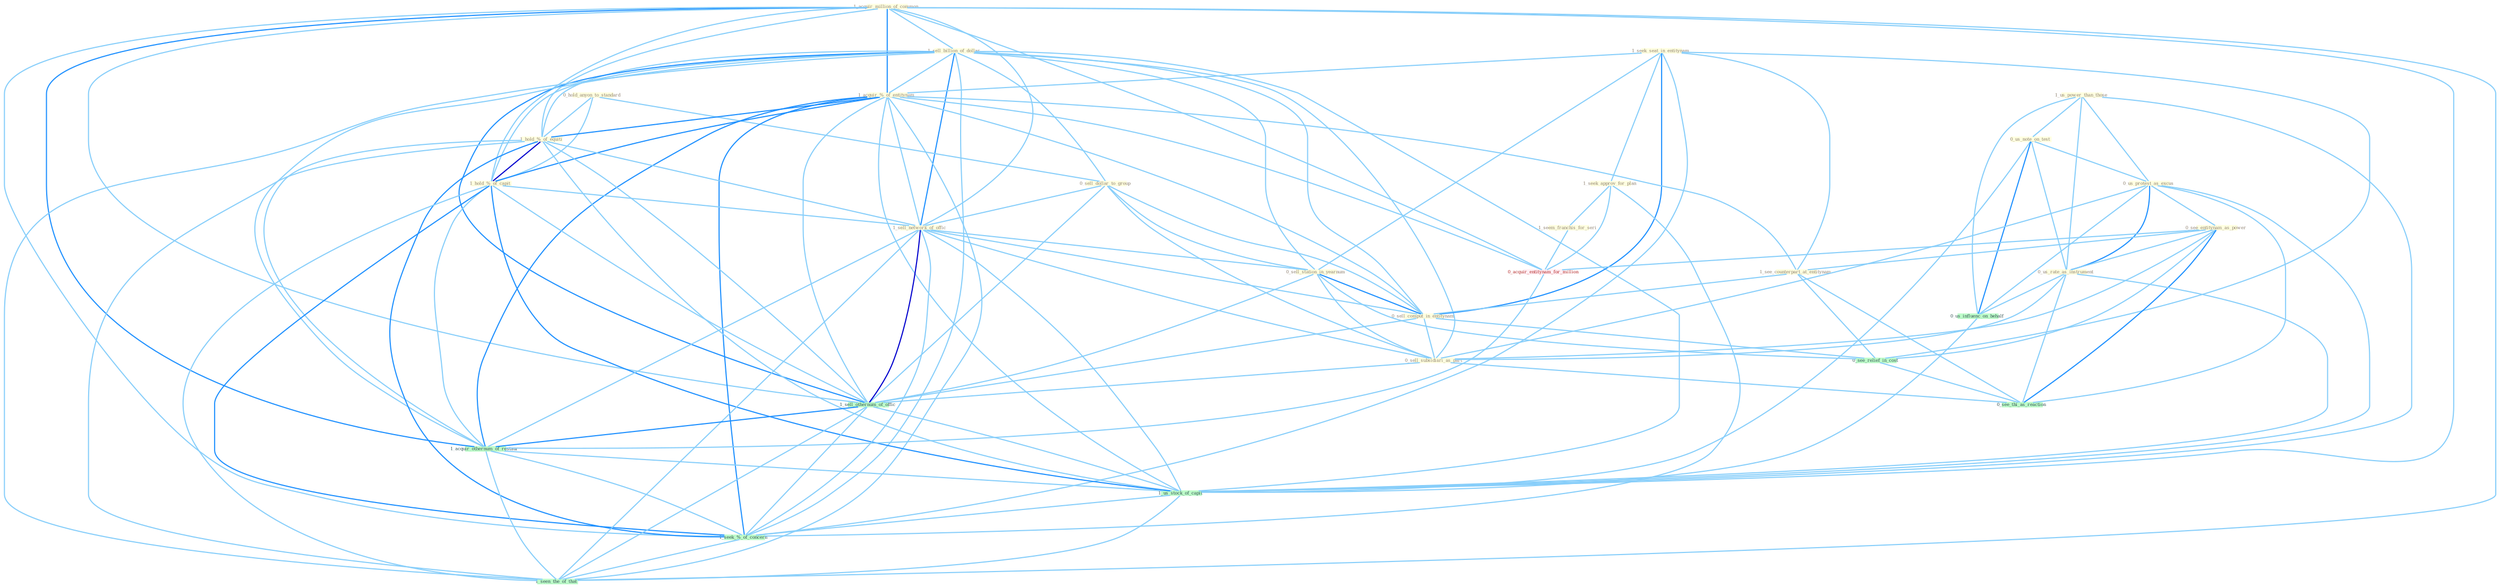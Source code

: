Graph G{ 
    node
    [shape=polygon,style=filled,width=.5,height=.06,color="#BDFCC9",fixedsize=true,fontsize=4,
    fontcolor="#2f4f4f"];
    {node
    [color="#ffffe0", fontcolor="#8b7d6b"] "1_acquir_million_of_common " "1_sell_billion_of_dollar " "1_seek_seat_in_entitynam " "0_hold_anyon_to_standard " "1_acquir_%_of_entitynam " "1_seek_approv_for_plan " "0_sell_dollar_to_group " "1_us_power_than_those " "0_us_note_on_test " "0_us_protest_as_excus " "0_see_entitynam_as_power " "1_hold_%_of_equiti " "1_see_counterpart_at_entitynam " "1_hold_%_of_capit " "0_us_rate_as_instrument " "1_sell_network_of_offic " "0_sell_station_in_yearnum " "0_sell_comput_in_entitynam " "1_seem_franchis_for_seri " "0_sell_subsidiari_as_part "}
{node [color="#fff0f5", fontcolor="#b22222"] "0_acquir_entitynam_for_million "}
edge [color="#B0E2FF"];

	"1_acquir_million_of_common " -- "1_sell_billion_of_dollar " [w="1", color="#87cefa" ];
	"1_acquir_million_of_common " -- "1_acquir_%_of_entitynam " [w="2", color="#1e90ff" , len=0.8];
	"1_acquir_million_of_common " -- "1_hold_%_of_equiti " [w="1", color="#87cefa" ];
	"1_acquir_million_of_common " -- "1_hold_%_of_capit " [w="1", color="#87cefa" ];
	"1_acquir_million_of_common " -- "1_sell_network_of_offic " [w="1", color="#87cefa" ];
	"1_acquir_million_of_common " -- "0_acquir_entitynam_for_million " [w="1", color="#87cefa" ];
	"1_acquir_million_of_common " -- "1_sell_othernum_of_offic " [w="1", color="#87cefa" ];
	"1_acquir_million_of_common " -- "1_acquir_othernum_of_restaur " [w="2", color="#1e90ff" , len=0.8];
	"1_acquir_million_of_common " -- "1_us_stock_of_capit " [w="1", color="#87cefa" ];
	"1_acquir_million_of_common " -- "1_seek_%_of_concern " [w="1", color="#87cefa" ];
	"1_acquir_million_of_common " -- "1_seen_the_of_that " [w="1", color="#87cefa" ];
	"1_sell_billion_of_dollar " -- "1_acquir_%_of_entitynam " [w="1", color="#87cefa" ];
	"1_sell_billion_of_dollar " -- "0_sell_dollar_to_group " [w="1", color="#87cefa" ];
	"1_sell_billion_of_dollar " -- "1_hold_%_of_equiti " [w="1", color="#87cefa" ];
	"1_sell_billion_of_dollar " -- "1_hold_%_of_capit " [w="1", color="#87cefa" ];
	"1_sell_billion_of_dollar " -- "1_sell_network_of_offic " [w="2", color="#1e90ff" , len=0.8];
	"1_sell_billion_of_dollar " -- "0_sell_station_in_yearnum " [w="1", color="#87cefa" ];
	"1_sell_billion_of_dollar " -- "0_sell_comput_in_entitynam " [w="1", color="#87cefa" ];
	"1_sell_billion_of_dollar " -- "0_sell_subsidiari_as_part " [w="1", color="#87cefa" ];
	"1_sell_billion_of_dollar " -- "1_sell_othernum_of_offic " [w="2", color="#1e90ff" , len=0.8];
	"1_sell_billion_of_dollar " -- "1_acquir_othernum_of_restaur " [w="1", color="#87cefa" ];
	"1_sell_billion_of_dollar " -- "1_us_stock_of_capit " [w="1", color="#87cefa" ];
	"1_sell_billion_of_dollar " -- "1_seek_%_of_concern " [w="1", color="#87cefa" ];
	"1_sell_billion_of_dollar " -- "1_seen_the_of_that " [w="1", color="#87cefa" ];
	"1_seek_seat_in_entitynam " -- "1_acquir_%_of_entitynam " [w="1", color="#87cefa" ];
	"1_seek_seat_in_entitynam " -- "1_seek_approv_for_plan " [w="1", color="#87cefa" ];
	"1_seek_seat_in_entitynam " -- "1_see_counterpart_at_entitynam " [w="1", color="#87cefa" ];
	"1_seek_seat_in_entitynam " -- "0_sell_station_in_yearnum " [w="1", color="#87cefa" ];
	"1_seek_seat_in_entitynam " -- "0_sell_comput_in_entitynam " [w="2", color="#1e90ff" , len=0.8];
	"1_seek_seat_in_entitynam " -- "0_see_relief_in_cost " [w="1", color="#87cefa" ];
	"1_seek_seat_in_entitynam " -- "1_seek_%_of_concern " [w="1", color="#87cefa" ];
	"0_hold_anyon_to_standard " -- "0_sell_dollar_to_group " [w="1", color="#87cefa" ];
	"0_hold_anyon_to_standard " -- "1_hold_%_of_equiti " [w="1", color="#87cefa" ];
	"0_hold_anyon_to_standard " -- "1_hold_%_of_capit " [w="1", color="#87cefa" ];
	"1_acquir_%_of_entitynam " -- "1_hold_%_of_equiti " [w="2", color="#1e90ff" , len=0.8];
	"1_acquir_%_of_entitynam " -- "1_see_counterpart_at_entitynam " [w="1", color="#87cefa" ];
	"1_acquir_%_of_entitynam " -- "1_hold_%_of_capit " [w="2", color="#1e90ff" , len=0.8];
	"1_acquir_%_of_entitynam " -- "1_sell_network_of_offic " [w="1", color="#87cefa" ];
	"1_acquir_%_of_entitynam " -- "0_sell_comput_in_entitynam " [w="1", color="#87cefa" ];
	"1_acquir_%_of_entitynam " -- "0_acquir_entitynam_for_million " [w="1", color="#87cefa" ];
	"1_acquir_%_of_entitynam " -- "1_sell_othernum_of_offic " [w="1", color="#87cefa" ];
	"1_acquir_%_of_entitynam " -- "1_acquir_othernum_of_restaur " [w="2", color="#1e90ff" , len=0.8];
	"1_acquir_%_of_entitynam " -- "1_us_stock_of_capit " [w="1", color="#87cefa" ];
	"1_acquir_%_of_entitynam " -- "1_seek_%_of_concern " [w="2", color="#1e90ff" , len=0.8];
	"1_acquir_%_of_entitynam " -- "1_seen_the_of_that " [w="1", color="#87cefa" ];
	"1_seek_approv_for_plan " -- "1_seem_franchis_for_seri " [w="1", color="#87cefa" ];
	"1_seek_approv_for_plan " -- "0_acquir_entitynam_for_million " [w="1", color="#87cefa" ];
	"1_seek_approv_for_plan " -- "1_seek_%_of_concern " [w="1", color="#87cefa" ];
	"0_sell_dollar_to_group " -- "1_sell_network_of_offic " [w="1", color="#87cefa" ];
	"0_sell_dollar_to_group " -- "0_sell_station_in_yearnum " [w="1", color="#87cefa" ];
	"0_sell_dollar_to_group " -- "0_sell_comput_in_entitynam " [w="1", color="#87cefa" ];
	"0_sell_dollar_to_group " -- "0_sell_subsidiari_as_part " [w="1", color="#87cefa" ];
	"0_sell_dollar_to_group " -- "1_sell_othernum_of_offic " [w="1", color="#87cefa" ];
	"1_us_power_than_those " -- "0_us_note_on_test " [w="1", color="#87cefa" ];
	"1_us_power_than_those " -- "0_us_protest_as_excus " [w="1", color="#87cefa" ];
	"1_us_power_than_those " -- "0_us_rate_as_instrument " [w="1", color="#87cefa" ];
	"1_us_power_than_those " -- "0_us_influenc_on_behalf " [w="1", color="#87cefa" ];
	"1_us_power_than_those " -- "1_us_stock_of_capit " [w="1", color="#87cefa" ];
	"0_us_note_on_test " -- "0_us_protest_as_excus " [w="1", color="#87cefa" ];
	"0_us_note_on_test " -- "0_us_rate_as_instrument " [w="1", color="#87cefa" ];
	"0_us_note_on_test " -- "0_us_influenc_on_behalf " [w="2", color="#1e90ff" , len=0.8];
	"0_us_note_on_test " -- "1_us_stock_of_capit " [w="1", color="#87cefa" ];
	"0_us_protest_as_excus " -- "0_see_entitynam_as_power " [w="1", color="#87cefa" ];
	"0_us_protest_as_excus " -- "0_us_rate_as_instrument " [w="2", color="#1e90ff" , len=0.8];
	"0_us_protest_as_excus " -- "0_sell_subsidiari_as_part " [w="1", color="#87cefa" ];
	"0_us_protest_as_excus " -- "0_us_influenc_on_behalf " [w="1", color="#87cefa" ];
	"0_us_protest_as_excus " -- "0_see_thi_as_reaction " [w="1", color="#87cefa" ];
	"0_us_protest_as_excus " -- "1_us_stock_of_capit " [w="1", color="#87cefa" ];
	"0_see_entitynam_as_power " -- "1_see_counterpart_at_entitynam " [w="1", color="#87cefa" ];
	"0_see_entitynam_as_power " -- "0_us_rate_as_instrument " [w="1", color="#87cefa" ];
	"0_see_entitynam_as_power " -- "0_sell_subsidiari_as_part " [w="1", color="#87cefa" ];
	"0_see_entitynam_as_power " -- "0_acquir_entitynam_for_million " [w="1", color="#87cefa" ];
	"0_see_entitynam_as_power " -- "0_see_relief_in_cost " [w="1", color="#87cefa" ];
	"0_see_entitynam_as_power " -- "0_see_thi_as_reaction " [w="2", color="#1e90ff" , len=0.8];
	"1_hold_%_of_equiti " -- "1_hold_%_of_capit " [w="3", color="#0000cd" , len=0.6];
	"1_hold_%_of_equiti " -- "1_sell_network_of_offic " [w="1", color="#87cefa" ];
	"1_hold_%_of_equiti " -- "1_sell_othernum_of_offic " [w="1", color="#87cefa" ];
	"1_hold_%_of_equiti " -- "1_acquir_othernum_of_restaur " [w="1", color="#87cefa" ];
	"1_hold_%_of_equiti " -- "1_us_stock_of_capit " [w="1", color="#87cefa" ];
	"1_hold_%_of_equiti " -- "1_seek_%_of_concern " [w="2", color="#1e90ff" , len=0.8];
	"1_hold_%_of_equiti " -- "1_seen_the_of_that " [w="1", color="#87cefa" ];
	"1_see_counterpart_at_entitynam " -- "0_sell_comput_in_entitynam " [w="1", color="#87cefa" ];
	"1_see_counterpart_at_entitynam " -- "0_see_relief_in_cost " [w="1", color="#87cefa" ];
	"1_see_counterpart_at_entitynam " -- "0_see_thi_as_reaction " [w="1", color="#87cefa" ];
	"1_hold_%_of_capit " -- "1_sell_network_of_offic " [w="1", color="#87cefa" ];
	"1_hold_%_of_capit " -- "1_sell_othernum_of_offic " [w="1", color="#87cefa" ];
	"1_hold_%_of_capit " -- "1_acquir_othernum_of_restaur " [w="1", color="#87cefa" ];
	"1_hold_%_of_capit " -- "1_us_stock_of_capit " [w="2", color="#1e90ff" , len=0.8];
	"1_hold_%_of_capit " -- "1_seek_%_of_concern " [w="2", color="#1e90ff" , len=0.8];
	"1_hold_%_of_capit " -- "1_seen_the_of_that " [w="1", color="#87cefa" ];
	"0_us_rate_as_instrument " -- "0_sell_subsidiari_as_part " [w="1", color="#87cefa" ];
	"0_us_rate_as_instrument " -- "0_us_influenc_on_behalf " [w="1", color="#87cefa" ];
	"0_us_rate_as_instrument " -- "0_see_thi_as_reaction " [w="1", color="#87cefa" ];
	"0_us_rate_as_instrument " -- "1_us_stock_of_capit " [w="1", color="#87cefa" ];
	"1_sell_network_of_offic " -- "0_sell_station_in_yearnum " [w="1", color="#87cefa" ];
	"1_sell_network_of_offic " -- "0_sell_comput_in_entitynam " [w="1", color="#87cefa" ];
	"1_sell_network_of_offic " -- "0_sell_subsidiari_as_part " [w="1", color="#87cefa" ];
	"1_sell_network_of_offic " -- "1_sell_othernum_of_offic " [w="3", color="#0000cd" , len=0.6];
	"1_sell_network_of_offic " -- "1_acquir_othernum_of_restaur " [w="1", color="#87cefa" ];
	"1_sell_network_of_offic " -- "1_us_stock_of_capit " [w="1", color="#87cefa" ];
	"1_sell_network_of_offic " -- "1_seek_%_of_concern " [w="1", color="#87cefa" ];
	"1_sell_network_of_offic " -- "1_seen_the_of_that " [w="1", color="#87cefa" ];
	"0_sell_station_in_yearnum " -- "0_sell_comput_in_entitynam " [w="2", color="#1e90ff" , len=0.8];
	"0_sell_station_in_yearnum " -- "0_sell_subsidiari_as_part " [w="1", color="#87cefa" ];
	"0_sell_station_in_yearnum " -- "1_sell_othernum_of_offic " [w="1", color="#87cefa" ];
	"0_sell_station_in_yearnum " -- "0_see_relief_in_cost " [w="1", color="#87cefa" ];
	"0_sell_comput_in_entitynam " -- "0_sell_subsidiari_as_part " [w="1", color="#87cefa" ];
	"0_sell_comput_in_entitynam " -- "1_sell_othernum_of_offic " [w="1", color="#87cefa" ];
	"0_sell_comput_in_entitynam " -- "0_see_relief_in_cost " [w="1", color="#87cefa" ];
	"1_seem_franchis_for_seri " -- "0_acquir_entitynam_for_million " [w="1", color="#87cefa" ];
	"0_sell_subsidiari_as_part " -- "1_sell_othernum_of_offic " [w="1", color="#87cefa" ];
	"0_sell_subsidiari_as_part " -- "0_see_thi_as_reaction " [w="1", color="#87cefa" ];
	"0_acquir_entitynam_for_million " -- "1_acquir_othernum_of_restaur " [w="1", color="#87cefa" ];
	"1_sell_othernum_of_offic " -- "1_acquir_othernum_of_restaur " [w="2", color="#1e90ff" , len=0.8];
	"1_sell_othernum_of_offic " -- "1_us_stock_of_capit " [w="1", color="#87cefa" ];
	"1_sell_othernum_of_offic " -- "1_seek_%_of_concern " [w="1", color="#87cefa" ];
	"1_sell_othernum_of_offic " -- "1_seen_the_of_that " [w="1", color="#87cefa" ];
	"0_us_influenc_on_behalf " -- "1_us_stock_of_capit " [w="1", color="#87cefa" ];
	"0_see_relief_in_cost " -- "0_see_thi_as_reaction " [w="1", color="#87cefa" ];
	"1_acquir_othernum_of_restaur " -- "1_us_stock_of_capit " [w="1", color="#87cefa" ];
	"1_acquir_othernum_of_restaur " -- "1_seek_%_of_concern " [w="1", color="#87cefa" ];
	"1_acquir_othernum_of_restaur " -- "1_seen_the_of_that " [w="1", color="#87cefa" ];
	"1_us_stock_of_capit " -- "1_seek_%_of_concern " [w="1", color="#87cefa" ];
	"1_us_stock_of_capit " -- "1_seen_the_of_that " [w="1", color="#87cefa" ];
	"1_seek_%_of_concern " -- "1_seen_the_of_that " [w="1", color="#87cefa" ];
}